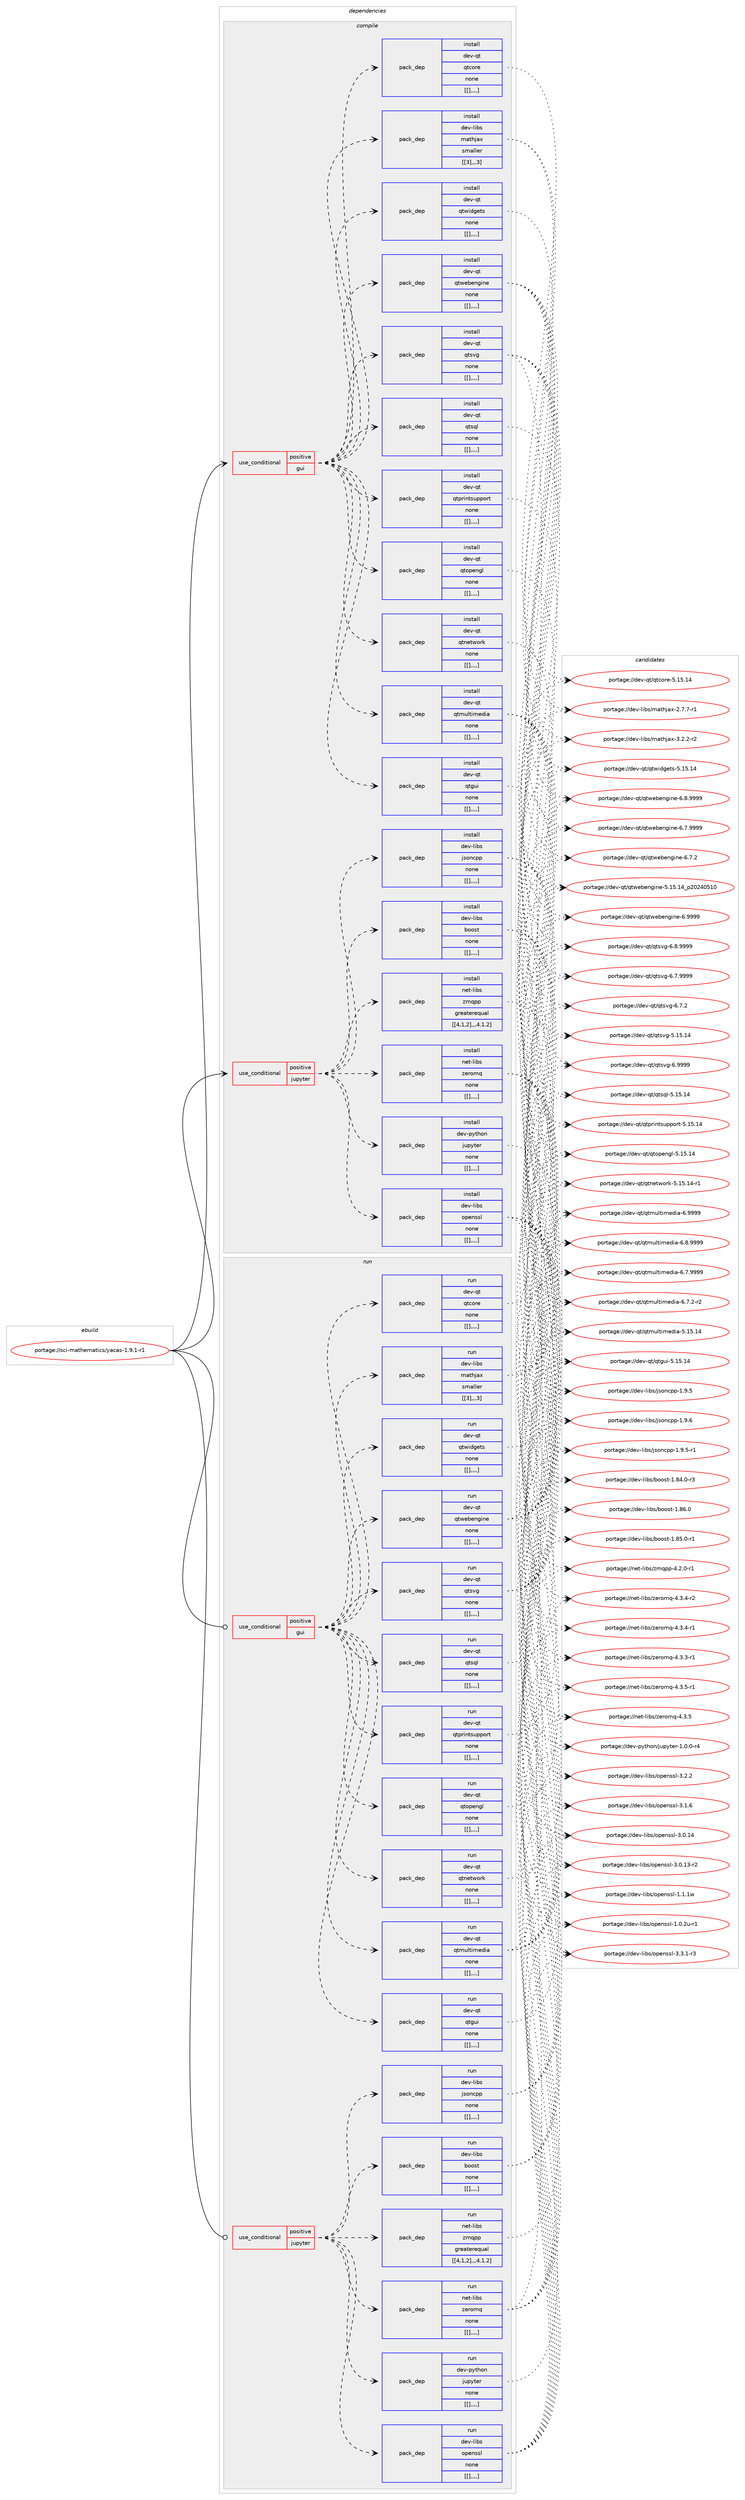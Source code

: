 digraph prolog {

# *************
# Graph options
# *************

newrank=true;
concentrate=true;
compound=true;
graph [rankdir=LR,fontname=Helvetica,fontsize=10,ranksep=1.5];#, ranksep=2.5, nodesep=0.2];
edge  [arrowhead=vee];
node  [fontname=Helvetica,fontsize=10];

# **********
# The ebuild
# **********

subgraph cluster_leftcol {
color=gray;
label=<<i>ebuild</i>>;
id [label="portage://sci-mathematics/yacas-1.9.1-r1", color=red, width=4, href="../sci-mathematics/yacas-1.9.1-r1.svg"];
}

# ****************
# The dependencies
# ****************

subgraph cluster_midcol {
color=gray;
label=<<i>dependencies</i>>;
subgraph cluster_compile {
fillcolor="#eeeeee";
style=filled;
label=<<i>compile</i>>;
subgraph cond112779 {
dependency426193 [label=<<TABLE BORDER="0" CELLBORDER="1" CELLSPACING="0" CELLPADDING="4"><TR><TD ROWSPAN="3" CELLPADDING="10">use_conditional</TD></TR><TR><TD>positive</TD></TR><TR><TD>gui</TD></TR></TABLE>>, shape=none, color=red];
subgraph pack310376 {
dependency426194 [label=<<TABLE BORDER="0" CELLBORDER="1" CELLSPACING="0" CELLPADDING="4" WIDTH="220"><TR><TD ROWSPAN="6" CELLPADDING="30">pack_dep</TD></TR><TR><TD WIDTH="110">install</TD></TR><TR><TD>dev-libs</TD></TR><TR><TD>mathjax</TD></TR><TR><TD>smaller</TD></TR><TR><TD>[[3],,,3]</TD></TR></TABLE>>, shape=none, color=blue];
}
dependency426193:e -> dependency426194:w [weight=20,style="dashed",arrowhead="vee"];
subgraph pack310377 {
dependency426195 [label=<<TABLE BORDER="0" CELLBORDER="1" CELLSPACING="0" CELLPADDING="4" WIDTH="220"><TR><TD ROWSPAN="6" CELLPADDING="30">pack_dep</TD></TR><TR><TD WIDTH="110">install</TD></TR><TR><TD>dev-qt</TD></TR><TR><TD>qtcore</TD></TR><TR><TD>none</TD></TR><TR><TD>[[],,,,]</TD></TR></TABLE>>, shape=none, color=blue];
}
dependency426193:e -> dependency426195:w [weight=20,style="dashed",arrowhead="vee"];
subgraph pack310378 {
dependency426196 [label=<<TABLE BORDER="0" CELLBORDER="1" CELLSPACING="0" CELLPADDING="4" WIDTH="220"><TR><TD ROWSPAN="6" CELLPADDING="30">pack_dep</TD></TR><TR><TD WIDTH="110">install</TD></TR><TR><TD>dev-qt</TD></TR><TR><TD>qtgui</TD></TR><TR><TD>none</TD></TR><TR><TD>[[],,,,]</TD></TR></TABLE>>, shape=none, color=blue];
}
dependency426193:e -> dependency426196:w [weight=20,style="dashed",arrowhead="vee"];
subgraph pack310379 {
dependency426197 [label=<<TABLE BORDER="0" CELLBORDER="1" CELLSPACING="0" CELLPADDING="4" WIDTH="220"><TR><TD ROWSPAN="6" CELLPADDING="30">pack_dep</TD></TR><TR><TD WIDTH="110">install</TD></TR><TR><TD>dev-qt</TD></TR><TR><TD>qtmultimedia</TD></TR><TR><TD>none</TD></TR><TR><TD>[[],,,,]</TD></TR></TABLE>>, shape=none, color=blue];
}
dependency426193:e -> dependency426197:w [weight=20,style="dashed",arrowhead="vee"];
subgraph pack310380 {
dependency426198 [label=<<TABLE BORDER="0" CELLBORDER="1" CELLSPACING="0" CELLPADDING="4" WIDTH="220"><TR><TD ROWSPAN="6" CELLPADDING="30">pack_dep</TD></TR><TR><TD WIDTH="110">install</TD></TR><TR><TD>dev-qt</TD></TR><TR><TD>qtnetwork</TD></TR><TR><TD>none</TD></TR><TR><TD>[[],,,,]</TD></TR></TABLE>>, shape=none, color=blue];
}
dependency426193:e -> dependency426198:w [weight=20,style="dashed",arrowhead="vee"];
subgraph pack310381 {
dependency426199 [label=<<TABLE BORDER="0" CELLBORDER="1" CELLSPACING="0" CELLPADDING="4" WIDTH="220"><TR><TD ROWSPAN="6" CELLPADDING="30">pack_dep</TD></TR><TR><TD WIDTH="110">install</TD></TR><TR><TD>dev-qt</TD></TR><TR><TD>qtopengl</TD></TR><TR><TD>none</TD></TR><TR><TD>[[],,,,]</TD></TR></TABLE>>, shape=none, color=blue];
}
dependency426193:e -> dependency426199:w [weight=20,style="dashed",arrowhead="vee"];
subgraph pack310382 {
dependency426200 [label=<<TABLE BORDER="0" CELLBORDER="1" CELLSPACING="0" CELLPADDING="4" WIDTH="220"><TR><TD ROWSPAN="6" CELLPADDING="30">pack_dep</TD></TR><TR><TD WIDTH="110">install</TD></TR><TR><TD>dev-qt</TD></TR><TR><TD>qtprintsupport</TD></TR><TR><TD>none</TD></TR><TR><TD>[[],,,,]</TD></TR></TABLE>>, shape=none, color=blue];
}
dependency426193:e -> dependency426200:w [weight=20,style="dashed",arrowhead="vee"];
subgraph pack310383 {
dependency426201 [label=<<TABLE BORDER="0" CELLBORDER="1" CELLSPACING="0" CELLPADDING="4" WIDTH="220"><TR><TD ROWSPAN="6" CELLPADDING="30">pack_dep</TD></TR><TR><TD WIDTH="110">install</TD></TR><TR><TD>dev-qt</TD></TR><TR><TD>qtsql</TD></TR><TR><TD>none</TD></TR><TR><TD>[[],,,,]</TD></TR></TABLE>>, shape=none, color=blue];
}
dependency426193:e -> dependency426201:w [weight=20,style="dashed",arrowhead="vee"];
subgraph pack310384 {
dependency426202 [label=<<TABLE BORDER="0" CELLBORDER="1" CELLSPACING="0" CELLPADDING="4" WIDTH="220"><TR><TD ROWSPAN="6" CELLPADDING="30">pack_dep</TD></TR><TR><TD WIDTH="110">install</TD></TR><TR><TD>dev-qt</TD></TR><TR><TD>qtsvg</TD></TR><TR><TD>none</TD></TR><TR><TD>[[],,,,]</TD></TR></TABLE>>, shape=none, color=blue];
}
dependency426193:e -> dependency426202:w [weight=20,style="dashed",arrowhead="vee"];
subgraph pack310385 {
dependency426203 [label=<<TABLE BORDER="0" CELLBORDER="1" CELLSPACING="0" CELLPADDING="4" WIDTH="220"><TR><TD ROWSPAN="6" CELLPADDING="30">pack_dep</TD></TR><TR><TD WIDTH="110">install</TD></TR><TR><TD>dev-qt</TD></TR><TR><TD>qtwebengine</TD></TR><TR><TD>none</TD></TR><TR><TD>[[],,,,]</TD></TR></TABLE>>, shape=none, color=blue];
}
dependency426193:e -> dependency426203:w [weight=20,style="dashed",arrowhead="vee"];
subgraph pack310386 {
dependency426204 [label=<<TABLE BORDER="0" CELLBORDER="1" CELLSPACING="0" CELLPADDING="4" WIDTH="220"><TR><TD ROWSPAN="6" CELLPADDING="30">pack_dep</TD></TR><TR><TD WIDTH="110">install</TD></TR><TR><TD>dev-qt</TD></TR><TR><TD>qtwidgets</TD></TR><TR><TD>none</TD></TR><TR><TD>[[],,,,]</TD></TR></TABLE>>, shape=none, color=blue];
}
dependency426193:e -> dependency426204:w [weight=20,style="dashed",arrowhead="vee"];
}
id:e -> dependency426193:w [weight=20,style="solid",arrowhead="vee"];
subgraph cond112780 {
dependency426205 [label=<<TABLE BORDER="0" CELLBORDER="1" CELLSPACING="0" CELLPADDING="4"><TR><TD ROWSPAN="3" CELLPADDING="10">use_conditional</TD></TR><TR><TD>positive</TD></TR><TR><TD>jupyter</TD></TR></TABLE>>, shape=none, color=red];
subgraph pack310387 {
dependency426206 [label=<<TABLE BORDER="0" CELLBORDER="1" CELLSPACING="0" CELLPADDING="4" WIDTH="220"><TR><TD ROWSPAN="6" CELLPADDING="30">pack_dep</TD></TR><TR><TD WIDTH="110">install</TD></TR><TR><TD>dev-libs</TD></TR><TR><TD>boost</TD></TR><TR><TD>none</TD></TR><TR><TD>[[],,,,]</TD></TR></TABLE>>, shape=none, color=blue];
}
dependency426205:e -> dependency426206:w [weight=20,style="dashed",arrowhead="vee"];
subgraph pack310388 {
dependency426207 [label=<<TABLE BORDER="0" CELLBORDER="1" CELLSPACING="0" CELLPADDING="4" WIDTH="220"><TR><TD ROWSPAN="6" CELLPADDING="30">pack_dep</TD></TR><TR><TD WIDTH="110">install</TD></TR><TR><TD>dev-libs</TD></TR><TR><TD>jsoncpp</TD></TR><TR><TD>none</TD></TR><TR><TD>[[],,,,]</TD></TR></TABLE>>, shape=none, color=blue];
}
dependency426205:e -> dependency426207:w [weight=20,style="dashed",arrowhead="vee"];
subgraph pack310389 {
dependency426208 [label=<<TABLE BORDER="0" CELLBORDER="1" CELLSPACING="0" CELLPADDING="4" WIDTH="220"><TR><TD ROWSPAN="6" CELLPADDING="30">pack_dep</TD></TR><TR><TD WIDTH="110">install</TD></TR><TR><TD>dev-libs</TD></TR><TR><TD>openssl</TD></TR><TR><TD>none</TD></TR><TR><TD>[[],,,,]</TD></TR></TABLE>>, shape=none, color=blue];
}
dependency426205:e -> dependency426208:w [weight=20,style="dashed",arrowhead="vee"];
subgraph pack310390 {
dependency426209 [label=<<TABLE BORDER="0" CELLBORDER="1" CELLSPACING="0" CELLPADDING="4" WIDTH="220"><TR><TD ROWSPAN="6" CELLPADDING="30">pack_dep</TD></TR><TR><TD WIDTH="110">install</TD></TR><TR><TD>dev-python</TD></TR><TR><TD>jupyter</TD></TR><TR><TD>none</TD></TR><TR><TD>[[],,,,]</TD></TR></TABLE>>, shape=none, color=blue];
}
dependency426205:e -> dependency426209:w [weight=20,style="dashed",arrowhead="vee"];
subgraph pack310391 {
dependency426210 [label=<<TABLE BORDER="0" CELLBORDER="1" CELLSPACING="0" CELLPADDING="4" WIDTH="220"><TR><TD ROWSPAN="6" CELLPADDING="30">pack_dep</TD></TR><TR><TD WIDTH="110">install</TD></TR><TR><TD>net-libs</TD></TR><TR><TD>zeromq</TD></TR><TR><TD>none</TD></TR><TR><TD>[[],,,,]</TD></TR></TABLE>>, shape=none, color=blue];
}
dependency426205:e -> dependency426210:w [weight=20,style="dashed",arrowhead="vee"];
subgraph pack310392 {
dependency426211 [label=<<TABLE BORDER="0" CELLBORDER="1" CELLSPACING="0" CELLPADDING="4" WIDTH="220"><TR><TD ROWSPAN="6" CELLPADDING="30">pack_dep</TD></TR><TR><TD WIDTH="110">install</TD></TR><TR><TD>net-libs</TD></TR><TR><TD>zmqpp</TD></TR><TR><TD>greaterequal</TD></TR><TR><TD>[[4,1,2],,,4.1.2]</TD></TR></TABLE>>, shape=none, color=blue];
}
dependency426205:e -> dependency426211:w [weight=20,style="dashed",arrowhead="vee"];
}
id:e -> dependency426205:w [weight=20,style="solid",arrowhead="vee"];
}
subgraph cluster_compileandrun {
fillcolor="#eeeeee";
style=filled;
label=<<i>compile and run</i>>;
}
subgraph cluster_run {
fillcolor="#eeeeee";
style=filled;
label=<<i>run</i>>;
subgraph cond112781 {
dependency426212 [label=<<TABLE BORDER="0" CELLBORDER="1" CELLSPACING="0" CELLPADDING="4"><TR><TD ROWSPAN="3" CELLPADDING="10">use_conditional</TD></TR><TR><TD>positive</TD></TR><TR><TD>gui</TD></TR></TABLE>>, shape=none, color=red];
subgraph pack310393 {
dependency426213 [label=<<TABLE BORDER="0" CELLBORDER="1" CELLSPACING="0" CELLPADDING="4" WIDTH="220"><TR><TD ROWSPAN="6" CELLPADDING="30">pack_dep</TD></TR><TR><TD WIDTH="110">run</TD></TR><TR><TD>dev-libs</TD></TR><TR><TD>mathjax</TD></TR><TR><TD>smaller</TD></TR><TR><TD>[[3],,,3]</TD></TR></TABLE>>, shape=none, color=blue];
}
dependency426212:e -> dependency426213:w [weight=20,style="dashed",arrowhead="vee"];
subgraph pack310394 {
dependency426214 [label=<<TABLE BORDER="0" CELLBORDER="1" CELLSPACING="0" CELLPADDING="4" WIDTH="220"><TR><TD ROWSPAN="6" CELLPADDING="30">pack_dep</TD></TR><TR><TD WIDTH="110">run</TD></TR><TR><TD>dev-qt</TD></TR><TR><TD>qtcore</TD></TR><TR><TD>none</TD></TR><TR><TD>[[],,,,]</TD></TR></TABLE>>, shape=none, color=blue];
}
dependency426212:e -> dependency426214:w [weight=20,style="dashed",arrowhead="vee"];
subgraph pack310395 {
dependency426215 [label=<<TABLE BORDER="0" CELLBORDER="1" CELLSPACING="0" CELLPADDING="4" WIDTH="220"><TR><TD ROWSPAN="6" CELLPADDING="30">pack_dep</TD></TR><TR><TD WIDTH="110">run</TD></TR><TR><TD>dev-qt</TD></TR><TR><TD>qtgui</TD></TR><TR><TD>none</TD></TR><TR><TD>[[],,,,]</TD></TR></TABLE>>, shape=none, color=blue];
}
dependency426212:e -> dependency426215:w [weight=20,style="dashed",arrowhead="vee"];
subgraph pack310396 {
dependency426216 [label=<<TABLE BORDER="0" CELLBORDER="1" CELLSPACING="0" CELLPADDING="4" WIDTH="220"><TR><TD ROWSPAN="6" CELLPADDING="30">pack_dep</TD></TR><TR><TD WIDTH="110">run</TD></TR><TR><TD>dev-qt</TD></TR><TR><TD>qtmultimedia</TD></TR><TR><TD>none</TD></TR><TR><TD>[[],,,,]</TD></TR></TABLE>>, shape=none, color=blue];
}
dependency426212:e -> dependency426216:w [weight=20,style="dashed",arrowhead="vee"];
subgraph pack310397 {
dependency426217 [label=<<TABLE BORDER="0" CELLBORDER="1" CELLSPACING="0" CELLPADDING="4" WIDTH="220"><TR><TD ROWSPAN="6" CELLPADDING="30">pack_dep</TD></TR><TR><TD WIDTH="110">run</TD></TR><TR><TD>dev-qt</TD></TR><TR><TD>qtnetwork</TD></TR><TR><TD>none</TD></TR><TR><TD>[[],,,,]</TD></TR></TABLE>>, shape=none, color=blue];
}
dependency426212:e -> dependency426217:w [weight=20,style="dashed",arrowhead="vee"];
subgraph pack310398 {
dependency426218 [label=<<TABLE BORDER="0" CELLBORDER="1" CELLSPACING="0" CELLPADDING="4" WIDTH="220"><TR><TD ROWSPAN="6" CELLPADDING="30">pack_dep</TD></TR><TR><TD WIDTH="110">run</TD></TR><TR><TD>dev-qt</TD></TR><TR><TD>qtopengl</TD></TR><TR><TD>none</TD></TR><TR><TD>[[],,,,]</TD></TR></TABLE>>, shape=none, color=blue];
}
dependency426212:e -> dependency426218:w [weight=20,style="dashed",arrowhead="vee"];
subgraph pack310399 {
dependency426219 [label=<<TABLE BORDER="0" CELLBORDER="1" CELLSPACING="0" CELLPADDING="4" WIDTH="220"><TR><TD ROWSPAN="6" CELLPADDING="30">pack_dep</TD></TR><TR><TD WIDTH="110">run</TD></TR><TR><TD>dev-qt</TD></TR><TR><TD>qtprintsupport</TD></TR><TR><TD>none</TD></TR><TR><TD>[[],,,,]</TD></TR></TABLE>>, shape=none, color=blue];
}
dependency426212:e -> dependency426219:w [weight=20,style="dashed",arrowhead="vee"];
subgraph pack310400 {
dependency426220 [label=<<TABLE BORDER="0" CELLBORDER="1" CELLSPACING="0" CELLPADDING="4" WIDTH="220"><TR><TD ROWSPAN="6" CELLPADDING="30">pack_dep</TD></TR><TR><TD WIDTH="110">run</TD></TR><TR><TD>dev-qt</TD></TR><TR><TD>qtsql</TD></TR><TR><TD>none</TD></TR><TR><TD>[[],,,,]</TD></TR></TABLE>>, shape=none, color=blue];
}
dependency426212:e -> dependency426220:w [weight=20,style="dashed",arrowhead="vee"];
subgraph pack310401 {
dependency426221 [label=<<TABLE BORDER="0" CELLBORDER="1" CELLSPACING="0" CELLPADDING="4" WIDTH="220"><TR><TD ROWSPAN="6" CELLPADDING="30">pack_dep</TD></TR><TR><TD WIDTH="110">run</TD></TR><TR><TD>dev-qt</TD></TR><TR><TD>qtsvg</TD></TR><TR><TD>none</TD></TR><TR><TD>[[],,,,]</TD></TR></TABLE>>, shape=none, color=blue];
}
dependency426212:e -> dependency426221:w [weight=20,style="dashed",arrowhead="vee"];
subgraph pack310402 {
dependency426222 [label=<<TABLE BORDER="0" CELLBORDER="1" CELLSPACING="0" CELLPADDING="4" WIDTH="220"><TR><TD ROWSPAN="6" CELLPADDING="30">pack_dep</TD></TR><TR><TD WIDTH="110">run</TD></TR><TR><TD>dev-qt</TD></TR><TR><TD>qtwebengine</TD></TR><TR><TD>none</TD></TR><TR><TD>[[],,,,]</TD></TR></TABLE>>, shape=none, color=blue];
}
dependency426212:e -> dependency426222:w [weight=20,style="dashed",arrowhead="vee"];
subgraph pack310403 {
dependency426223 [label=<<TABLE BORDER="0" CELLBORDER="1" CELLSPACING="0" CELLPADDING="4" WIDTH="220"><TR><TD ROWSPAN="6" CELLPADDING="30">pack_dep</TD></TR><TR><TD WIDTH="110">run</TD></TR><TR><TD>dev-qt</TD></TR><TR><TD>qtwidgets</TD></TR><TR><TD>none</TD></TR><TR><TD>[[],,,,]</TD></TR></TABLE>>, shape=none, color=blue];
}
dependency426212:e -> dependency426223:w [weight=20,style="dashed",arrowhead="vee"];
}
id:e -> dependency426212:w [weight=20,style="solid",arrowhead="odot"];
subgraph cond112782 {
dependency426224 [label=<<TABLE BORDER="0" CELLBORDER="1" CELLSPACING="0" CELLPADDING="4"><TR><TD ROWSPAN="3" CELLPADDING="10">use_conditional</TD></TR><TR><TD>positive</TD></TR><TR><TD>jupyter</TD></TR></TABLE>>, shape=none, color=red];
subgraph pack310404 {
dependency426225 [label=<<TABLE BORDER="0" CELLBORDER="1" CELLSPACING="0" CELLPADDING="4" WIDTH="220"><TR><TD ROWSPAN="6" CELLPADDING="30">pack_dep</TD></TR><TR><TD WIDTH="110">run</TD></TR><TR><TD>dev-libs</TD></TR><TR><TD>boost</TD></TR><TR><TD>none</TD></TR><TR><TD>[[],,,,]</TD></TR></TABLE>>, shape=none, color=blue];
}
dependency426224:e -> dependency426225:w [weight=20,style="dashed",arrowhead="vee"];
subgraph pack310405 {
dependency426226 [label=<<TABLE BORDER="0" CELLBORDER="1" CELLSPACING="0" CELLPADDING="4" WIDTH="220"><TR><TD ROWSPAN="6" CELLPADDING="30">pack_dep</TD></TR><TR><TD WIDTH="110">run</TD></TR><TR><TD>dev-libs</TD></TR><TR><TD>jsoncpp</TD></TR><TR><TD>none</TD></TR><TR><TD>[[],,,,]</TD></TR></TABLE>>, shape=none, color=blue];
}
dependency426224:e -> dependency426226:w [weight=20,style="dashed",arrowhead="vee"];
subgraph pack310406 {
dependency426227 [label=<<TABLE BORDER="0" CELLBORDER="1" CELLSPACING="0" CELLPADDING="4" WIDTH="220"><TR><TD ROWSPAN="6" CELLPADDING="30">pack_dep</TD></TR><TR><TD WIDTH="110">run</TD></TR><TR><TD>dev-libs</TD></TR><TR><TD>openssl</TD></TR><TR><TD>none</TD></TR><TR><TD>[[],,,,]</TD></TR></TABLE>>, shape=none, color=blue];
}
dependency426224:e -> dependency426227:w [weight=20,style="dashed",arrowhead="vee"];
subgraph pack310407 {
dependency426228 [label=<<TABLE BORDER="0" CELLBORDER="1" CELLSPACING="0" CELLPADDING="4" WIDTH="220"><TR><TD ROWSPAN="6" CELLPADDING="30">pack_dep</TD></TR><TR><TD WIDTH="110">run</TD></TR><TR><TD>dev-python</TD></TR><TR><TD>jupyter</TD></TR><TR><TD>none</TD></TR><TR><TD>[[],,,,]</TD></TR></TABLE>>, shape=none, color=blue];
}
dependency426224:e -> dependency426228:w [weight=20,style="dashed",arrowhead="vee"];
subgraph pack310408 {
dependency426229 [label=<<TABLE BORDER="0" CELLBORDER="1" CELLSPACING="0" CELLPADDING="4" WIDTH="220"><TR><TD ROWSPAN="6" CELLPADDING="30">pack_dep</TD></TR><TR><TD WIDTH="110">run</TD></TR><TR><TD>net-libs</TD></TR><TR><TD>zeromq</TD></TR><TR><TD>none</TD></TR><TR><TD>[[],,,,]</TD></TR></TABLE>>, shape=none, color=blue];
}
dependency426224:e -> dependency426229:w [weight=20,style="dashed",arrowhead="vee"];
subgraph pack310409 {
dependency426230 [label=<<TABLE BORDER="0" CELLBORDER="1" CELLSPACING="0" CELLPADDING="4" WIDTH="220"><TR><TD ROWSPAN="6" CELLPADDING="30">pack_dep</TD></TR><TR><TD WIDTH="110">run</TD></TR><TR><TD>net-libs</TD></TR><TR><TD>zmqpp</TD></TR><TR><TD>greaterequal</TD></TR><TR><TD>[[4,1,2],,,4.1.2]</TD></TR></TABLE>>, shape=none, color=blue];
}
dependency426224:e -> dependency426230:w [weight=20,style="dashed",arrowhead="vee"];
}
id:e -> dependency426224:w [weight=20,style="solid",arrowhead="odot"];
}
}

# **************
# The candidates
# **************

subgraph cluster_choices {
rank=same;
color=gray;
label=<<i>candidates</i>>;

subgraph choice310376 {
color=black;
nodesep=1;
choice10010111845108105981154710997116104106971204551465046504511450 [label="portage://dev-libs/mathjax-3.2.2-r2", color=red, width=4,href="../dev-libs/mathjax-3.2.2-r2.svg"];
choice10010111845108105981154710997116104106971204550465546554511449 [label="portage://dev-libs/mathjax-2.7.7-r1", color=red, width=4,href="../dev-libs/mathjax-2.7.7-r1.svg"];
dependency426194:e -> choice10010111845108105981154710997116104106971204551465046504511450:w [style=dotted,weight="100"];
dependency426194:e -> choice10010111845108105981154710997116104106971204550465546554511449:w [style=dotted,weight="100"];
}
subgraph choice310377 {
color=black;
nodesep=1;
choice1001011184511311647113116991111141014553464953464952 [label="portage://dev-qt/qtcore-5.15.14", color=red, width=4,href="../dev-qt/qtcore-5.15.14.svg"];
dependency426195:e -> choice1001011184511311647113116991111141014553464953464952:w [style=dotted,weight="100"];
}
subgraph choice310378 {
color=black;
nodesep=1;
choice10010111845113116471131161031171054553464953464952 [label="portage://dev-qt/qtgui-5.15.14", color=red, width=4,href="../dev-qt/qtgui-5.15.14.svg"];
dependency426196:e -> choice10010111845113116471131161031171054553464953464952:w [style=dotted,weight="100"];
}
subgraph choice310379 {
color=black;
nodesep=1;
choice10010111845113116471131161091171081161051091011001059745544657575757 [label="portage://dev-qt/qtmultimedia-6.9999", color=red, width=4,href="../dev-qt/qtmultimedia-6.9999.svg"];
choice100101118451131164711311610911710811610510910110010597455446564657575757 [label="portage://dev-qt/qtmultimedia-6.8.9999", color=red, width=4,href="../dev-qt/qtmultimedia-6.8.9999.svg"];
choice100101118451131164711311610911710811610510910110010597455446554657575757 [label="portage://dev-qt/qtmultimedia-6.7.9999", color=red, width=4,href="../dev-qt/qtmultimedia-6.7.9999.svg"];
choice1001011184511311647113116109117108116105109101100105974554465546504511450 [label="portage://dev-qt/qtmultimedia-6.7.2-r2", color=red, width=4,href="../dev-qt/qtmultimedia-6.7.2-r2.svg"];
choice1001011184511311647113116109117108116105109101100105974553464953464952 [label="portage://dev-qt/qtmultimedia-5.15.14", color=red, width=4,href="../dev-qt/qtmultimedia-5.15.14.svg"];
dependency426197:e -> choice10010111845113116471131161091171081161051091011001059745544657575757:w [style=dotted,weight="100"];
dependency426197:e -> choice100101118451131164711311610911710811610510910110010597455446564657575757:w [style=dotted,weight="100"];
dependency426197:e -> choice100101118451131164711311610911710811610510910110010597455446554657575757:w [style=dotted,weight="100"];
dependency426197:e -> choice1001011184511311647113116109117108116105109101100105974554465546504511450:w [style=dotted,weight="100"];
dependency426197:e -> choice1001011184511311647113116109117108116105109101100105974553464953464952:w [style=dotted,weight="100"];
}
subgraph choice310380 {
color=black;
nodesep=1;
choice100101118451131164711311611010111611911111410745534649534649524511449 [label="portage://dev-qt/qtnetwork-5.15.14-r1", color=red, width=4,href="../dev-qt/qtnetwork-5.15.14-r1.svg"];
dependency426198:e -> choice100101118451131164711311611010111611911111410745534649534649524511449:w [style=dotted,weight="100"];
}
subgraph choice310381 {
color=black;
nodesep=1;
choice10010111845113116471131161111121011101031084553464953464952 [label="portage://dev-qt/qtopengl-5.15.14", color=red, width=4,href="../dev-qt/qtopengl-5.15.14.svg"];
dependency426199:e -> choice10010111845113116471131161111121011101031084553464953464952:w [style=dotted,weight="100"];
}
subgraph choice310382 {
color=black;
nodesep=1;
choice10010111845113116471131161121141051101161151171121121111141164553464953464952 [label="portage://dev-qt/qtprintsupport-5.15.14", color=red, width=4,href="../dev-qt/qtprintsupport-5.15.14.svg"];
dependency426200:e -> choice10010111845113116471131161121141051101161151171121121111141164553464953464952:w [style=dotted,weight="100"];
}
subgraph choice310383 {
color=black;
nodesep=1;
choice10010111845113116471131161151131084553464953464952 [label="portage://dev-qt/qtsql-5.15.14", color=red, width=4,href="../dev-qt/qtsql-5.15.14.svg"];
dependency426201:e -> choice10010111845113116471131161151131084553464953464952:w [style=dotted,weight="100"];
}
subgraph choice310384 {
color=black;
nodesep=1;
choice100101118451131164711311611511810345544657575757 [label="portage://dev-qt/qtsvg-6.9999", color=red, width=4,href="../dev-qt/qtsvg-6.9999.svg"];
choice1001011184511311647113116115118103455446564657575757 [label="portage://dev-qt/qtsvg-6.8.9999", color=red, width=4,href="../dev-qt/qtsvg-6.8.9999.svg"];
choice1001011184511311647113116115118103455446554657575757 [label="portage://dev-qt/qtsvg-6.7.9999", color=red, width=4,href="../dev-qt/qtsvg-6.7.9999.svg"];
choice1001011184511311647113116115118103455446554650 [label="portage://dev-qt/qtsvg-6.7.2", color=red, width=4,href="../dev-qt/qtsvg-6.7.2.svg"];
choice10010111845113116471131161151181034553464953464952 [label="portage://dev-qt/qtsvg-5.15.14", color=red, width=4,href="../dev-qt/qtsvg-5.15.14.svg"];
dependency426202:e -> choice100101118451131164711311611511810345544657575757:w [style=dotted,weight="100"];
dependency426202:e -> choice1001011184511311647113116115118103455446564657575757:w [style=dotted,weight="100"];
dependency426202:e -> choice1001011184511311647113116115118103455446554657575757:w [style=dotted,weight="100"];
dependency426202:e -> choice1001011184511311647113116115118103455446554650:w [style=dotted,weight="100"];
dependency426202:e -> choice10010111845113116471131161151181034553464953464952:w [style=dotted,weight="100"];
}
subgraph choice310385 {
color=black;
nodesep=1;
choice10010111845113116471131161191019810111010310511010145544657575757 [label="portage://dev-qt/qtwebengine-6.9999", color=red, width=4,href="../dev-qt/qtwebengine-6.9999.svg"];
choice100101118451131164711311611910198101110103105110101455446564657575757 [label="portage://dev-qt/qtwebengine-6.8.9999", color=red, width=4,href="../dev-qt/qtwebengine-6.8.9999.svg"];
choice100101118451131164711311611910198101110103105110101455446554657575757 [label="portage://dev-qt/qtwebengine-6.7.9999", color=red, width=4,href="../dev-qt/qtwebengine-6.7.9999.svg"];
choice100101118451131164711311611910198101110103105110101455446554650 [label="portage://dev-qt/qtwebengine-6.7.2", color=red, width=4,href="../dev-qt/qtwebengine-6.7.2.svg"];
choice1001011184511311647113116119101981011101031051101014553464953464952951125048505248534948 [label="portage://dev-qt/qtwebengine-5.15.14_p20240510", color=red, width=4,href="../dev-qt/qtwebengine-5.15.14_p20240510.svg"];
dependency426203:e -> choice10010111845113116471131161191019810111010310511010145544657575757:w [style=dotted,weight="100"];
dependency426203:e -> choice100101118451131164711311611910198101110103105110101455446564657575757:w [style=dotted,weight="100"];
dependency426203:e -> choice100101118451131164711311611910198101110103105110101455446554657575757:w [style=dotted,weight="100"];
dependency426203:e -> choice100101118451131164711311611910198101110103105110101455446554650:w [style=dotted,weight="100"];
dependency426203:e -> choice1001011184511311647113116119101981011101031051101014553464953464952951125048505248534948:w [style=dotted,weight="100"];
}
subgraph choice310386 {
color=black;
nodesep=1;
choice10010111845113116471131161191051001031011161154553464953464952 [label="portage://dev-qt/qtwidgets-5.15.14", color=red, width=4,href="../dev-qt/qtwidgets-5.15.14.svg"];
dependency426204:e -> choice10010111845113116471131161191051001031011161154553464953464952:w [style=dotted,weight="100"];
}
subgraph choice310387 {
color=black;
nodesep=1;
choice1001011184510810598115479811111111511645494656544648 [label="portage://dev-libs/boost-1.86.0", color=red, width=4,href="../dev-libs/boost-1.86.0.svg"];
choice10010111845108105981154798111111115116454946565346484511449 [label="portage://dev-libs/boost-1.85.0-r1", color=red, width=4,href="../dev-libs/boost-1.85.0-r1.svg"];
choice10010111845108105981154798111111115116454946565246484511451 [label="portage://dev-libs/boost-1.84.0-r3", color=red, width=4,href="../dev-libs/boost-1.84.0-r3.svg"];
dependency426206:e -> choice1001011184510810598115479811111111511645494656544648:w [style=dotted,weight="100"];
dependency426206:e -> choice10010111845108105981154798111111115116454946565346484511449:w [style=dotted,weight="100"];
dependency426206:e -> choice10010111845108105981154798111111115116454946565246484511451:w [style=dotted,weight="100"];
}
subgraph choice310388 {
color=black;
nodesep=1;
choice10010111845108105981154710611511111099112112454946574654 [label="portage://dev-libs/jsoncpp-1.9.6", color=red, width=4,href="../dev-libs/jsoncpp-1.9.6.svg"];
choice100101118451081059811547106115111110991121124549465746534511449 [label="portage://dev-libs/jsoncpp-1.9.5-r1", color=red, width=4,href="../dev-libs/jsoncpp-1.9.5-r1.svg"];
choice10010111845108105981154710611511111099112112454946574653 [label="portage://dev-libs/jsoncpp-1.9.5", color=red, width=4,href="../dev-libs/jsoncpp-1.9.5.svg"];
dependency426207:e -> choice10010111845108105981154710611511111099112112454946574654:w [style=dotted,weight="100"];
dependency426207:e -> choice100101118451081059811547106115111110991121124549465746534511449:w [style=dotted,weight="100"];
dependency426207:e -> choice10010111845108105981154710611511111099112112454946574653:w [style=dotted,weight="100"];
}
subgraph choice310389 {
color=black;
nodesep=1;
choice1001011184510810598115471111121011101151151084551465146494511451 [label="portage://dev-libs/openssl-3.3.1-r3", color=red, width=4,href="../dev-libs/openssl-3.3.1-r3.svg"];
choice100101118451081059811547111112101110115115108455146504650 [label="portage://dev-libs/openssl-3.2.2", color=red, width=4,href="../dev-libs/openssl-3.2.2.svg"];
choice100101118451081059811547111112101110115115108455146494654 [label="portage://dev-libs/openssl-3.1.6", color=red, width=4,href="../dev-libs/openssl-3.1.6.svg"];
choice10010111845108105981154711111210111011511510845514648464952 [label="portage://dev-libs/openssl-3.0.14", color=red, width=4,href="../dev-libs/openssl-3.0.14.svg"];
choice100101118451081059811547111112101110115115108455146484649514511450 [label="portage://dev-libs/openssl-3.0.13-r2", color=red, width=4,href="../dev-libs/openssl-3.0.13-r2.svg"];
choice100101118451081059811547111112101110115115108454946494649119 [label="portage://dev-libs/openssl-1.1.1w", color=red, width=4,href="../dev-libs/openssl-1.1.1w.svg"];
choice1001011184510810598115471111121011101151151084549464846501174511449 [label="portage://dev-libs/openssl-1.0.2u-r1", color=red, width=4,href="../dev-libs/openssl-1.0.2u-r1.svg"];
dependency426208:e -> choice1001011184510810598115471111121011101151151084551465146494511451:w [style=dotted,weight="100"];
dependency426208:e -> choice100101118451081059811547111112101110115115108455146504650:w [style=dotted,weight="100"];
dependency426208:e -> choice100101118451081059811547111112101110115115108455146494654:w [style=dotted,weight="100"];
dependency426208:e -> choice10010111845108105981154711111210111011511510845514648464952:w [style=dotted,weight="100"];
dependency426208:e -> choice100101118451081059811547111112101110115115108455146484649514511450:w [style=dotted,weight="100"];
dependency426208:e -> choice100101118451081059811547111112101110115115108454946494649119:w [style=dotted,weight="100"];
dependency426208:e -> choice1001011184510810598115471111121011101151151084549464846501174511449:w [style=dotted,weight="100"];
}
subgraph choice310390 {
color=black;
nodesep=1;
choice10010111845112121116104111110471061171121211161011144549464846484511452 [label="portage://dev-python/jupyter-1.0.0-r4", color=red, width=4,href="../dev-python/jupyter-1.0.0-r4.svg"];
dependency426209:e -> choice10010111845112121116104111110471061171121211161011144549464846484511452:w [style=dotted,weight="100"];
}
subgraph choice310391 {
color=black;
nodesep=1;
choice1101011164510810598115471221011141111091134552465146534511449 [label="portage://net-libs/zeromq-4.3.5-r1", color=red, width=4,href="../net-libs/zeromq-4.3.5-r1.svg"];
choice110101116451081059811547122101114111109113455246514653 [label="portage://net-libs/zeromq-4.3.5", color=red, width=4,href="../net-libs/zeromq-4.3.5.svg"];
choice1101011164510810598115471221011141111091134552465146524511450 [label="portage://net-libs/zeromq-4.3.4-r2", color=red, width=4,href="../net-libs/zeromq-4.3.4-r2.svg"];
choice1101011164510810598115471221011141111091134552465146524511449 [label="portage://net-libs/zeromq-4.3.4-r1", color=red, width=4,href="../net-libs/zeromq-4.3.4-r1.svg"];
choice1101011164510810598115471221011141111091134552465146514511449 [label="portage://net-libs/zeromq-4.3.3-r1", color=red, width=4,href="../net-libs/zeromq-4.3.3-r1.svg"];
dependency426210:e -> choice1101011164510810598115471221011141111091134552465146534511449:w [style=dotted,weight="100"];
dependency426210:e -> choice110101116451081059811547122101114111109113455246514653:w [style=dotted,weight="100"];
dependency426210:e -> choice1101011164510810598115471221011141111091134552465146524511450:w [style=dotted,weight="100"];
dependency426210:e -> choice1101011164510810598115471221011141111091134552465146524511449:w [style=dotted,weight="100"];
dependency426210:e -> choice1101011164510810598115471221011141111091134552465146514511449:w [style=dotted,weight="100"];
}
subgraph choice310392 {
color=black;
nodesep=1;
choice1101011164510810598115471221091131121124552465046484511449 [label="portage://net-libs/zmqpp-4.2.0-r1", color=red, width=4,href="../net-libs/zmqpp-4.2.0-r1.svg"];
dependency426211:e -> choice1101011164510810598115471221091131121124552465046484511449:w [style=dotted,weight="100"];
}
subgraph choice310393 {
color=black;
nodesep=1;
choice10010111845108105981154710997116104106971204551465046504511450 [label="portage://dev-libs/mathjax-3.2.2-r2", color=red, width=4,href="../dev-libs/mathjax-3.2.2-r2.svg"];
choice10010111845108105981154710997116104106971204550465546554511449 [label="portage://dev-libs/mathjax-2.7.7-r1", color=red, width=4,href="../dev-libs/mathjax-2.7.7-r1.svg"];
dependency426213:e -> choice10010111845108105981154710997116104106971204551465046504511450:w [style=dotted,weight="100"];
dependency426213:e -> choice10010111845108105981154710997116104106971204550465546554511449:w [style=dotted,weight="100"];
}
subgraph choice310394 {
color=black;
nodesep=1;
choice1001011184511311647113116991111141014553464953464952 [label="portage://dev-qt/qtcore-5.15.14", color=red, width=4,href="../dev-qt/qtcore-5.15.14.svg"];
dependency426214:e -> choice1001011184511311647113116991111141014553464953464952:w [style=dotted,weight="100"];
}
subgraph choice310395 {
color=black;
nodesep=1;
choice10010111845113116471131161031171054553464953464952 [label="portage://dev-qt/qtgui-5.15.14", color=red, width=4,href="../dev-qt/qtgui-5.15.14.svg"];
dependency426215:e -> choice10010111845113116471131161031171054553464953464952:w [style=dotted,weight="100"];
}
subgraph choice310396 {
color=black;
nodesep=1;
choice10010111845113116471131161091171081161051091011001059745544657575757 [label="portage://dev-qt/qtmultimedia-6.9999", color=red, width=4,href="../dev-qt/qtmultimedia-6.9999.svg"];
choice100101118451131164711311610911710811610510910110010597455446564657575757 [label="portage://dev-qt/qtmultimedia-6.8.9999", color=red, width=4,href="../dev-qt/qtmultimedia-6.8.9999.svg"];
choice100101118451131164711311610911710811610510910110010597455446554657575757 [label="portage://dev-qt/qtmultimedia-6.7.9999", color=red, width=4,href="../dev-qt/qtmultimedia-6.7.9999.svg"];
choice1001011184511311647113116109117108116105109101100105974554465546504511450 [label="portage://dev-qt/qtmultimedia-6.7.2-r2", color=red, width=4,href="../dev-qt/qtmultimedia-6.7.2-r2.svg"];
choice1001011184511311647113116109117108116105109101100105974553464953464952 [label="portage://dev-qt/qtmultimedia-5.15.14", color=red, width=4,href="../dev-qt/qtmultimedia-5.15.14.svg"];
dependency426216:e -> choice10010111845113116471131161091171081161051091011001059745544657575757:w [style=dotted,weight="100"];
dependency426216:e -> choice100101118451131164711311610911710811610510910110010597455446564657575757:w [style=dotted,weight="100"];
dependency426216:e -> choice100101118451131164711311610911710811610510910110010597455446554657575757:w [style=dotted,weight="100"];
dependency426216:e -> choice1001011184511311647113116109117108116105109101100105974554465546504511450:w [style=dotted,weight="100"];
dependency426216:e -> choice1001011184511311647113116109117108116105109101100105974553464953464952:w [style=dotted,weight="100"];
}
subgraph choice310397 {
color=black;
nodesep=1;
choice100101118451131164711311611010111611911111410745534649534649524511449 [label="portage://dev-qt/qtnetwork-5.15.14-r1", color=red, width=4,href="../dev-qt/qtnetwork-5.15.14-r1.svg"];
dependency426217:e -> choice100101118451131164711311611010111611911111410745534649534649524511449:w [style=dotted,weight="100"];
}
subgraph choice310398 {
color=black;
nodesep=1;
choice10010111845113116471131161111121011101031084553464953464952 [label="portage://dev-qt/qtopengl-5.15.14", color=red, width=4,href="../dev-qt/qtopengl-5.15.14.svg"];
dependency426218:e -> choice10010111845113116471131161111121011101031084553464953464952:w [style=dotted,weight="100"];
}
subgraph choice310399 {
color=black;
nodesep=1;
choice10010111845113116471131161121141051101161151171121121111141164553464953464952 [label="portage://dev-qt/qtprintsupport-5.15.14", color=red, width=4,href="../dev-qt/qtprintsupport-5.15.14.svg"];
dependency426219:e -> choice10010111845113116471131161121141051101161151171121121111141164553464953464952:w [style=dotted,weight="100"];
}
subgraph choice310400 {
color=black;
nodesep=1;
choice10010111845113116471131161151131084553464953464952 [label="portage://dev-qt/qtsql-5.15.14", color=red, width=4,href="../dev-qt/qtsql-5.15.14.svg"];
dependency426220:e -> choice10010111845113116471131161151131084553464953464952:w [style=dotted,weight="100"];
}
subgraph choice310401 {
color=black;
nodesep=1;
choice100101118451131164711311611511810345544657575757 [label="portage://dev-qt/qtsvg-6.9999", color=red, width=4,href="../dev-qt/qtsvg-6.9999.svg"];
choice1001011184511311647113116115118103455446564657575757 [label="portage://dev-qt/qtsvg-6.8.9999", color=red, width=4,href="../dev-qt/qtsvg-6.8.9999.svg"];
choice1001011184511311647113116115118103455446554657575757 [label="portage://dev-qt/qtsvg-6.7.9999", color=red, width=4,href="../dev-qt/qtsvg-6.7.9999.svg"];
choice1001011184511311647113116115118103455446554650 [label="portage://dev-qt/qtsvg-6.7.2", color=red, width=4,href="../dev-qt/qtsvg-6.7.2.svg"];
choice10010111845113116471131161151181034553464953464952 [label="portage://dev-qt/qtsvg-5.15.14", color=red, width=4,href="../dev-qt/qtsvg-5.15.14.svg"];
dependency426221:e -> choice100101118451131164711311611511810345544657575757:w [style=dotted,weight="100"];
dependency426221:e -> choice1001011184511311647113116115118103455446564657575757:w [style=dotted,weight="100"];
dependency426221:e -> choice1001011184511311647113116115118103455446554657575757:w [style=dotted,weight="100"];
dependency426221:e -> choice1001011184511311647113116115118103455446554650:w [style=dotted,weight="100"];
dependency426221:e -> choice10010111845113116471131161151181034553464953464952:w [style=dotted,weight="100"];
}
subgraph choice310402 {
color=black;
nodesep=1;
choice10010111845113116471131161191019810111010310511010145544657575757 [label="portage://dev-qt/qtwebengine-6.9999", color=red, width=4,href="../dev-qt/qtwebengine-6.9999.svg"];
choice100101118451131164711311611910198101110103105110101455446564657575757 [label="portage://dev-qt/qtwebengine-6.8.9999", color=red, width=4,href="../dev-qt/qtwebengine-6.8.9999.svg"];
choice100101118451131164711311611910198101110103105110101455446554657575757 [label="portage://dev-qt/qtwebengine-6.7.9999", color=red, width=4,href="../dev-qt/qtwebengine-6.7.9999.svg"];
choice100101118451131164711311611910198101110103105110101455446554650 [label="portage://dev-qt/qtwebengine-6.7.2", color=red, width=4,href="../dev-qt/qtwebengine-6.7.2.svg"];
choice1001011184511311647113116119101981011101031051101014553464953464952951125048505248534948 [label="portage://dev-qt/qtwebengine-5.15.14_p20240510", color=red, width=4,href="../dev-qt/qtwebengine-5.15.14_p20240510.svg"];
dependency426222:e -> choice10010111845113116471131161191019810111010310511010145544657575757:w [style=dotted,weight="100"];
dependency426222:e -> choice100101118451131164711311611910198101110103105110101455446564657575757:w [style=dotted,weight="100"];
dependency426222:e -> choice100101118451131164711311611910198101110103105110101455446554657575757:w [style=dotted,weight="100"];
dependency426222:e -> choice100101118451131164711311611910198101110103105110101455446554650:w [style=dotted,weight="100"];
dependency426222:e -> choice1001011184511311647113116119101981011101031051101014553464953464952951125048505248534948:w [style=dotted,weight="100"];
}
subgraph choice310403 {
color=black;
nodesep=1;
choice10010111845113116471131161191051001031011161154553464953464952 [label="portage://dev-qt/qtwidgets-5.15.14", color=red, width=4,href="../dev-qt/qtwidgets-5.15.14.svg"];
dependency426223:e -> choice10010111845113116471131161191051001031011161154553464953464952:w [style=dotted,weight="100"];
}
subgraph choice310404 {
color=black;
nodesep=1;
choice1001011184510810598115479811111111511645494656544648 [label="portage://dev-libs/boost-1.86.0", color=red, width=4,href="../dev-libs/boost-1.86.0.svg"];
choice10010111845108105981154798111111115116454946565346484511449 [label="portage://dev-libs/boost-1.85.0-r1", color=red, width=4,href="../dev-libs/boost-1.85.0-r1.svg"];
choice10010111845108105981154798111111115116454946565246484511451 [label="portage://dev-libs/boost-1.84.0-r3", color=red, width=4,href="../dev-libs/boost-1.84.0-r3.svg"];
dependency426225:e -> choice1001011184510810598115479811111111511645494656544648:w [style=dotted,weight="100"];
dependency426225:e -> choice10010111845108105981154798111111115116454946565346484511449:w [style=dotted,weight="100"];
dependency426225:e -> choice10010111845108105981154798111111115116454946565246484511451:w [style=dotted,weight="100"];
}
subgraph choice310405 {
color=black;
nodesep=1;
choice10010111845108105981154710611511111099112112454946574654 [label="portage://dev-libs/jsoncpp-1.9.6", color=red, width=4,href="../dev-libs/jsoncpp-1.9.6.svg"];
choice100101118451081059811547106115111110991121124549465746534511449 [label="portage://dev-libs/jsoncpp-1.9.5-r1", color=red, width=4,href="../dev-libs/jsoncpp-1.9.5-r1.svg"];
choice10010111845108105981154710611511111099112112454946574653 [label="portage://dev-libs/jsoncpp-1.9.5", color=red, width=4,href="../dev-libs/jsoncpp-1.9.5.svg"];
dependency426226:e -> choice10010111845108105981154710611511111099112112454946574654:w [style=dotted,weight="100"];
dependency426226:e -> choice100101118451081059811547106115111110991121124549465746534511449:w [style=dotted,weight="100"];
dependency426226:e -> choice10010111845108105981154710611511111099112112454946574653:w [style=dotted,weight="100"];
}
subgraph choice310406 {
color=black;
nodesep=1;
choice1001011184510810598115471111121011101151151084551465146494511451 [label="portage://dev-libs/openssl-3.3.1-r3", color=red, width=4,href="../dev-libs/openssl-3.3.1-r3.svg"];
choice100101118451081059811547111112101110115115108455146504650 [label="portage://dev-libs/openssl-3.2.2", color=red, width=4,href="../dev-libs/openssl-3.2.2.svg"];
choice100101118451081059811547111112101110115115108455146494654 [label="portage://dev-libs/openssl-3.1.6", color=red, width=4,href="../dev-libs/openssl-3.1.6.svg"];
choice10010111845108105981154711111210111011511510845514648464952 [label="portage://dev-libs/openssl-3.0.14", color=red, width=4,href="../dev-libs/openssl-3.0.14.svg"];
choice100101118451081059811547111112101110115115108455146484649514511450 [label="portage://dev-libs/openssl-3.0.13-r2", color=red, width=4,href="../dev-libs/openssl-3.0.13-r2.svg"];
choice100101118451081059811547111112101110115115108454946494649119 [label="portage://dev-libs/openssl-1.1.1w", color=red, width=4,href="../dev-libs/openssl-1.1.1w.svg"];
choice1001011184510810598115471111121011101151151084549464846501174511449 [label="portage://dev-libs/openssl-1.0.2u-r1", color=red, width=4,href="../dev-libs/openssl-1.0.2u-r1.svg"];
dependency426227:e -> choice1001011184510810598115471111121011101151151084551465146494511451:w [style=dotted,weight="100"];
dependency426227:e -> choice100101118451081059811547111112101110115115108455146504650:w [style=dotted,weight="100"];
dependency426227:e -> choice100101118451081059811547111112101110115115108455146494654:w [style=dotted,weight="100"];
dependency426227:e -> choice10010111845108105981154711111210111011511510845514648464952:w [style=dotted,weight="100"];
dependency426227:e -> choice100101118451081059811547111112101110115115108455146484649514511450:w [style=dotted,weight="100"];
dependency426227:e -> choice100101118451081059811547111112101110115115108454946494649119:w [style=dotted,weight="100"];
dependency426227:e -> choice1001011184510810598115471111121011101151151084549464846501174511449:w [style=dotted,weight="100"];
}
subgraph choice310407 {
color=black;
nodesep=1;
choice10010111845112121116104111110471061171121211161011144549464846484511452 [label="portage://dev-python/jupyter-1.0.0-r4", color=red, width=4,href="../dev-python/jupyter-1.0.0-r4.svg"];
dependency426228:e -> choice10010111845112121116104111110471061171121211161011144549464846484511452:w [style=dotted,weight="100"];
}
subgraph choice310408 {
color=black;
nodesep=1;
choice1101011164510810598115471221011141111091134552465146534511449 [label="portage://net-libs/zeromq-4.3.5-r1", color=red, width=4,href="../net-libs/zeromq-4.3.5-r1.svg"];
choice110101116451081059811547122101114111109113455246514653 [label="portage://net-libs/zeromq-4.3.5", color=red, width=4,href="../net-libs/zeromq-4.3.5.svg"];
choice1101011164510810598115471221011141111091134552465146524511450 [label="portage://net-libs/zeromq-4.3.4-r2", color=red, width=4,href="../net-libs/zeromq-4.3.4-r2.svg"];
choice1101011164510810598115471221011141111091134552465146524511449 [label="portage://net-libs/zeromq-4.3.4-r1", color=red, width=4,href="../net-libs/zeromq-4.3.4-r1.svg"];
choice1101011164510810598115471221011141111091134552465146514511449 [label="portage://net-libs/zeromq-4.3.3-r1", color=red, width=4,href="../net-libs/zeromq-4.3.3-r1.svg"];
dependency426229:e -> choice1101011164510810598115471221011141111091134552465146534511449:w [style=dotted,weight="100"];
dependency426229:e -> choice110101116451081059811547122101114111109113455246514653:w [style=dotted,weight="100"];
dependency426229:e -> choice1101011164510810598115471221011141111091134552465146524511450:w [style=dotted,weight="100"];
dependency426229:e -> choice1101011164510810598115471221011141111091134552465146524511449:w [style=dotted,weight="100"];
dependency426229:e -> choice1101011164510810598115471221011141111091134552465146514511449:w [style=dotted,weight="100"];
}
subgraph choice310409 {
color=black;
nodesep=1;
choice1101011164510810598115471221091131121124552465046484511449 [label="portage://net-libs/zmqpp-4.2.0-r1", color=red, width=4,href="../net-libs/zmqpp-4.2.0-r1.svg"];
dependency426230:e -> choice1101011164510810598115471221091131121124552465046484511449:w [style=dotted,weight="100"];
}
}

}
